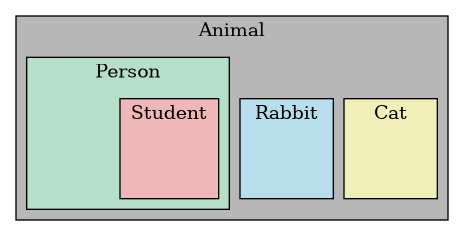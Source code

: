 @startdot
graph G {
    subgraph cluster_1 {
        graph [bgcolor="#B7B7B7"]
        node [style="invisible"]
        label=Animal
        subgraph cluster_2 {
            graph [bgcolor="#EFEFB7"]
            label=Cat
            C
        }
        subgraph cluster_3 {
            graph [bgcolor="#B7DEEC"]
            label=Rabbit
            R
        }
        subgraph cluster_4 {
            graph [bgcolor="#B7DEC9"]
            label=Person
            P
            subgraph cluster_5 {
                graph [bgcolor="#EFB7B7"]
                label=Student
                S
            }
        }
    }
}
@enddot